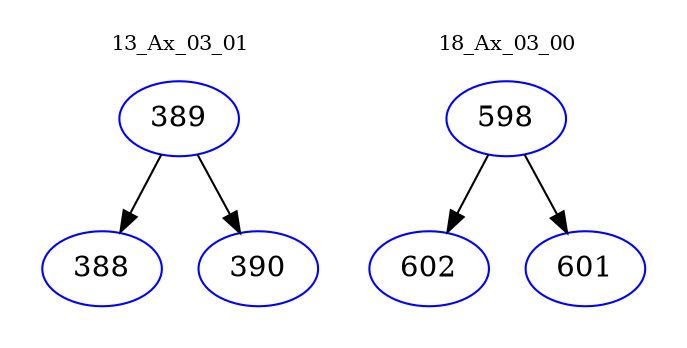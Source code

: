 digraph{
subgraph cluster_0 {
color = white
label = "13_Ax_03_01";
fontsize=10;
T0_389 [label="389", color="blue"]
T0_389 -> T0_388 [color="black"]
T0_388 [label="388", color="blue"]
T0_389 -> T0_390 [color="black"]
T0_390 [label="390", color="blue"]
}
subgraph cluster_1 {
color = white
label = "18_Ax_03_00";
fontsize=10;
T1_598 [label="598", color="blue"]
T1_598 -> T1_602 [color="black"]
T1_602 [label="602", color="blue"]
T1_598 -> T1_601 [color="black"]
T1_601 [label="601", color="blue"]
}
}
